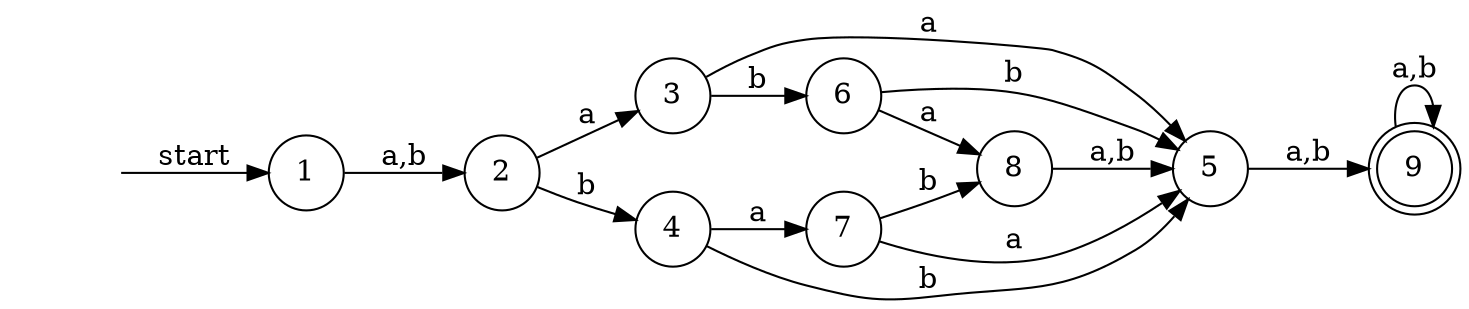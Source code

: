 digraph graph_3_5{
    rankdir=LR;

    "" [shape = none];
    9 [shape = doublecircle];
    node [shape = circle];

    "" -> 1 [label = "start"];  
    1 -> 2 [label = "a,b"];
    2 -> 3 [label = "a"];
    2 -> 4 [label = "b"];
    3 -> 5 [label = "a"];
    3 -> 6 [label = "b"];
    4 -> 5 [label = "b"];
    4 -> 7 [label = "a"];
    5 -> 9 [label = "a,b"];
    6 -> 5 [label = "b"];
    6 -> 8 [label = "a"];
    7 -> 5 [label = "a"];
    7 -> 8 [label = "b"];
    8 -> 5 [label = "a,b"];
    9 -> 9 [label = "a,b"];
}
